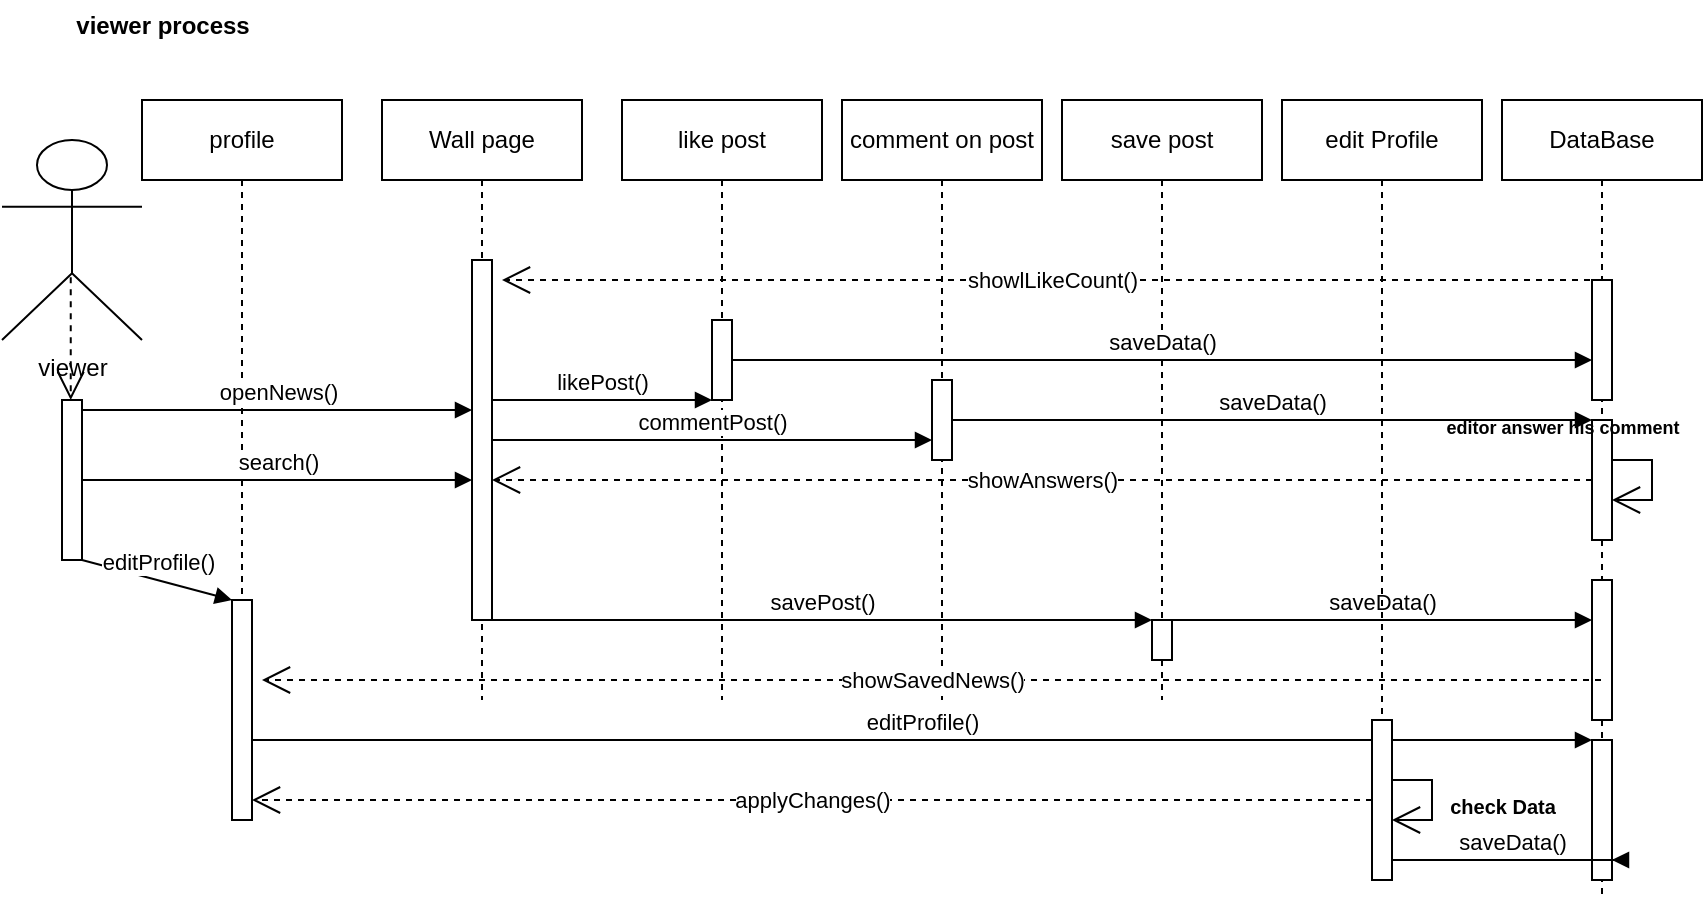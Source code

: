 <mxfile version="22.1.2" type="device">
  <diagram name="Page-1" id="2YBvvXClWsGukQMizWep">
    <mxGraphModel dx="1091" dy="638" grid="1" gridSize="10" guides="1" tooltips="1" connect="1" arrows="1" fold="1" page="1" pageScale="1" pageWidth="850" pageHeight="1100" math="0" shadow="0">
      <root>
        <mxCell id="0" />
        <mxCell id="1" parent="0" />
        <mxCell id="aM9ryv3xv72pqoxQDRHE-5" value="like post" style="shape=umlLifeline;perimeter=lifelinePerimeter;whiteSpace=wrap;html=1;container=0;dropTarget=0;collapsible=0;recursiveResize=0;outlineConnect=0;portConstraint=eastwest;newEdgeStyle={&quot;edgeStyle&quot;:&quot;elbowEdgeStyle&quot;,&quot;elbow&quot;:&quot;vertical&quot;,&quot;curved&quot;:0,&quot;rounded&quot;:0};" parent="1" vertex="1">
          <mxGeometry x="310" y="80" width="100" height="300" as="geometry" />
        </mxCell>
        <mxCell id="GGzS38Ivq8n9D-Uw0Yp3-26" value="" style="html=1;points=[];perimeter=orthogonalPerimeter;outlineConnect=0;targetShapes=umlLifeline;portConstraint=eastwest;newEdgeStyle={&quot;edgeStyle&quot;:&quot;elbowEdgeStyle&quot;,&quot;elbow&quot;:&quot;vertical&quot;,&quot;curved&quot;:0,&quot;rounded&quot;:0};" parent="aM9ryv3xv72pqoxQDRHE-5" vertex="1">
          <mxGeometry x="45" y="110" width="10" height="40" as="geometry" />
        </mxCell>
        <mxCell id="GGzS38Ivq8n9D-Uw0Yp3-1" value="viewer" style="shape=umlActor;verticalLabelPosition=bottom;verticalAlign=top;html=1;" parent="1" vertex="1">
          <mxGeometry y="100" width="70" height="100" as="geometry" />
        </mxCell>
        <mxCell id="GGzS38Ivq8n9D-Uw0Yp3-3" value="Wall page" style="shape=umlLifeline;perimeter=lifelinePerimeter;whiteSpace=wrap;html=1;container=0;dropTarget=0;collapsible=0;recursiveResize=0;outlineConnect=0;portConstraint=eastwest;newEdgeStyle={&quot;edgeStyle&quot;:&quot;elbowEdgeStyle&quot;,&quot;elbow&quot;:&quot;vertical&quot;,&quot;curved&quot;:0,&quot;rounded&quot;:0};" parent="1" vertex="1">
          <mxGeometry x="190" y="80" width="100" height="300" as="geometry" />
        </mxCell>
        <mxCell id="GGzS38Ivq8n9D-Uw0Yp3-4" value="" style="html=1;points=[];perimeter=orthogonalPerimeter;outlineConnect=0;targetShapes=umlLifeline;portConstraint=eastwest;newEdgeStyle={&quot;edgeStyle&quot;:&quot;elbowEdgeStyle&quot;,&quot;elbow&quot;:&quot;vertical&quot;,&quot;curved&quot;:0,&quot;rounded&quot;:0};" parent="GGzS38Ivq8n9D-Uw0Yp3-3" vertex="1">
          <mxGeometry x="45" y="80" width="10" height="180" as="geometry" />
        </mxCell>
        <mxCell id="GGzS38Ivq8n9D-Uw0Yp3-7" value="DataBase" style="shape=umlLifeline;perimeter=lifelinePerimeter;whiteSpace=wrap;html=1;container=0;dropTarget=0;collapsible=0;recursiveResize=0;outlineConnect=0;portConstraint=eastwest;newEdgeStyle={&quot;edgeStyle&quot;:&quot;elbowEdgeStyle&quot;,&quot;elbow&quot;:&quot;vertical&quot;,&quot;curved&quot;:0,&quot;rounded&quot;:0};" parent="1" vertex="1">
          <mxGeometry x="750" y="80" width="100" height="400" as="geometry" />
        </mxCell>
        <mxCell id="GGzS38Ivq8n9D-Uw0Yp3-8" value="" style="html=1;points=[];perimeter=orthogonalPerimeter;outlineConnect=0;targetShapes=umlLifeline;portConstraint=eastwest;newEdgeStyle={&quot;edgeStyle&quot;:&quot;elbowEdgeStyle&quot;,&quot;elbow&quot;:&quot;vertical&quot;,&quot;curved&quot;:0,&quot;rounded&quot;:0};" parent="GGzS38Ivq8n9D-Uw0Yp3-7" vertex="1">
          <mxGeometry x="45" y="90" width="10" height="60" as="geometry" />
        </mxCell>
        <mxCell id="6WL3IbIIbwPyeIrug8rS-26" value="" style="html=1;points=[];perimeter=orthogonalPerimeter;outlineConnect=0;targetShapes=umlLifeline;portConstraint=eastwest;newEdgeStyle={&quot;edgeStyle&quot;:&quot;elbowEdgeStyle&quot;,&quot;elbow&quot;:&quot;vertical&quot;,&quot;curved&quot;:0,&quot;rounded&quot;:0};" parent="GGzS38Ivq8n9D-Uw0Yp3-7" vertex="1">
          <mxGeometry x="45" y="160" width="10" height="60" as="geometry" />
        </mxCell>
        <mxCell id="6WL3IbIIbwPyeIrug8rS-27" value="" style="html=1;points=[];perimeter=orthogonalPerimeter;outlineConnect=0;targetShapes=umlLifeline;portConstraint=eastwest;newEdgeStyle={&quot;edgeStyle&quot;:&quot;elbowEdgeStyle&quot;,&quot;elbow&quot;:&quot;vertical&quot;,&quot;curved&quot;:0,&quot;rounded&quot;:0};" parent="GGzS38Ivq8n9D-Uw0Yp3-7" vertex="1">
          <mxGeometry x="45" y="240" width="10" height="70" as="geometry" />
        </mxCell>
        <mxCell id="6WL3IbIIbwPyeIrug8rS-32" value="" style="endArrow=open;endFill=1;endSize=12;html=1;rounded=0;" parent="GGzS38Ivq8n9D-Uw0Yp3-7" source="6WL3IbIIbwPyeIrug8rS-26" target="6WL3IbIIbwPyeIrug8rS-26" edge="1">
          <mxGeometry width="160" relative="1" as="geometry">
            <mxPoint x="-280" y="420" as="sourcePoint" />
            <mxPoint x="-120" y="420" as="targetPoint" />
          </mxGeometry>
        </mxCell>
        <mxCell id="6WL3IbIIbwPyeIrug8rS-38" value="" style="html=1;points=[];perimeter=orthogonalPerimeter;outlineConnect=0;targetShapes=umlLifeline;portConstraint=eastwest;newEdgeStyle={&quot;edgeStyle&quot;:&quot;elbowEdgeStyle&quot;,&quot;elbow&quot;:&quot;vertical&quot;,&quot;curved&quot;:0,&quot;rounded&quot;:0};" parent="GGzS38Ivq8n9D-Uw0Yp3-7" vertex="1">
          <mxGeometry x="45" y="320" width="10" height="70" as="geometry" />
        </mxCell>
        <mxCell id="GGzS38Ivq8n9D-Uw0Yp3-9" value="" style="html=1;points=[[0,0,0,0,5],[0,1,0,0,-5],[1,0,0,0,5],[1,1,0,0,-5]];perimeter=orthogonalPerimeter;outlineConnect=0;targetShapes=umlLifeline;portConstraint=eastwest;newEdgeStyle={&quot;curved&quot;:0,&quot;rounded&quot;:0};" parent="1" vertex="1">
          <mxGeometry x="30" y="230" width="10" height="80" as="geometry" />
        </mxCell>
        <mxCell id="GGzS38Ivq8n9D-Uw0Yp3-12" value="" style="endArrow=open;endSize=12;dashed=1;html=1;rounded=0;exitX=0.491;exitY=0.686;exitDx=0;exitDy=0;exitPerimeter=0;" parent="1" source="GGzS38Ivq8n9D-Uw0Yp3-1" target="GGzS38Ivq8n9D-Uw0Yp3-9" edge="1">
          <mxGeometry width="160" relative="1" as="geometry">
            <mxPoint x="340" y="310" as="sourcePoint" />
            <mxPoint x="500" y="310" as="targetPoint" />
          </mxGeometry>
        </mxCell>
        <mxCell id="GGzS38Ivq8n9D-Uw0Yp3-31" value="viewer process" style="text;align=center;fontStyle=1;verticalAlign=middle;spacingLeft=3;spacingRight=3;strokeColor=none;rotatable=0;points=[[0,0.5],[1,0.5]];portConstraint=eastwest;html=1;" parent="1" vertex="1">
          <mxGeometry x="40" y="30" width="80" height="26" as="geometry" />
        </mxCell>
        <mxCell id="6WL3IbIIbwPyeIrug8rS-5" value="comment on post" style="shape=umlLifeline;perimeter=lifelinePerimeter;whiteSpace=wrap;html=1;container=0;dropTarget=0;collapsible=0;recursiveResize=0;outlineConnect=0;portConstraint=eastwest;newEdgeStyle={&quot;edgeStyle&quot;:&quot;elbowEdgeStyle&quot;,&quot;elbow&quot;:&quot;vertical&quot;,&quot;curved&quot;:0,&quot;rounded&quot;:0};" parent="1" vertex="1">
          <mxGeometry x="420" y="80" width="100" height="300" as="geometry" />
        </mxCell>
        <mxCell id="6WL3IbIIbwPyeIrug8rS-6" value="" style="html=1;points=[];perimeter=orthogonalPerimeter;outlineConnect=0;targetShapes=umlLifeline;portConstraint=eastwest;newEdgeStyle={&quot;edgeStyle&quot;:&quot;elbowEdgeStyle&quot;,&quot;elbow&quot;:&quot;vertical&quot;,&quot;curved&quot;:0,&quot;rounded&quot;:0};" parent="6WL3IbIIbwPyeIrug8rS-5" vertex="1">
          <mxGeometry x="45" y="140" width="10" height="40" as="geometry" />
        </mxCell>
        <mxCell id="6WL3IbIIbwPyeIrug8rS-7" value="save post" style="shape=umlLifeline;perimeter=lifelinePerimeter;whiteSpace=wrap;html=1;container=0;dropTarget=0;collapsible=0;recursiveResize=0;outlineConnect=0;portConstraint=eastwest;newEdgeStyle={&quot;edgeStyle&quot;:&quot;elbowEdgeStyle&quot;,&quot;elbow&quot;:&quot;vertical&quot;,&quot;curved&quot;:0,&quot;rounded&quot;:0};" parent="1" vertex="1">
          <mxGeometry x="530" y="80" width="100" height="300" as="geometry" />
        </mxCell>
        <mxCell id="6WL3IbIIbwPyeIrug8rS-8" value="" style="html=1;points=[];perimeter=orthogonalPerimeter;outlineConnect=0;targetShapes=umlLifeline;portConstraint=eastwest;newEdgeStyle={&quot;edgeStyle&quot;:&quot;elbowEdgeStyle&quot;,&quot;elbow&quot;:&quot;vertical&quot;,&quot;curved&quot;:0,&quot;rounded&quot;:0};" parent="6WL3IbIIbwPyeIrug8rS-7" vertex="1">
          <mxGeometry x="45" y="260" width="10" height="20" as="geometry" />
        </mxCell>
        <mxCell id="6WL3IbIIbwPyeIrug8rS-11" value="likePost()" style="html=1;verticalAlign=bottom;endArrow=block;curved=0;rounded=0;" parent="1" source="GGzS38Ivq8n9D-Uw0Yp3-4" target="GGzS38Ivq8n9D-Uw0Yp3-26" edge="1">
          <mxGeometry width="80" relative="1" as="geometry">
            <mxPoint x="390" y="220" as="sourcePoint" />
            <mxPoint x="470" y="220" as="targetPoint" />
          </mxGeometry>
        </mxCell>
        <mxCell id="6WL3IbIIbwPyeIrug8rS-12" value="commentPost()" style="html=1;verticalAlign=bottom;endArrow=block;curved=0;rounded=0;" parent="1" source="GGzS38Ivq8n9D-Uw0Yp3-4" target="6WL3IbIIbwPyeIrug8rS-6" edge="1">
          <mxGeometry width="80" relative="1" as="geometry">
            <mxPoint x="305" y="240" as="sourcePoint" />
            <mxPoint x="405" y="240" as="targetPoint" />
            <Array as="points">
              <mxPoint x="400" y="250" />
            </Array>
          </mxGeometry>
        </mxCell>
        <mxCell id="6WL3IbIIbwPyeIrug8rS-13" value="savePost()" style="html=1;verticalAlign=bottom;endArrow=block;curved=0;rounded=0;" parent="1" source="GGzS38Ivq8n9D-Uw0Yp3-4" target="6WL3IbIIbwPyeIrug8rS-8" edge="1">
          <mxGeometry width="80" relative="1" as="geometry">
            <mxPoint x="325" y="340" as="sourcePoint" />
            <mxPoint x="425" y="340" as="targetPoint" />
          </mxGeometry>
        </mxCell>
        <mxCell id="6WL3IbIIbwPyeIrug8rS-17" value="profile" style="shape=umlLifeline;perimeter=lifelinePerimeter;whiteSpace=wrap;html=1;container=0;dropTarget=0;collapsible=0;recursiveResize=0;outlineConnect=0;portConstraint=eastwest;newEdgeStyle={&quot;edgeStyle&quot;:&quot;elbowEdgeStyle&quot;,&quot;elbow&quot;:&quot;vertical&quot;,&quot;curved&quot;:0,&quot;rounded&quot;:0};" parent="1" vertex="1">
          <mxGeometry x="70" y="80" width="100" height="360" as="geometry" />
        </mxCell>
        <mxCell id="6WL3IbIIbwPyeIrug8rS-18" value="" style="html=1;points=[];perimeter=orthogonalPerimeter;outlineConnect=0;targetShapes=umlLifeline;portConstraint=eastwest;newEdgeStyle={&quot;edgeStyle&quot;:&quot;elbowEdgeStyle&quot;,&quot;elbow&quot;:&quot;vertical&quot;,&quot;curved&quot;:0,&quot;rounded&quot;:0};" parent="6WL3IbIIbwPyeIrug8rS-17" vertex="1">
          <mxGeometry x="45" y="250" width="10" height="110" as="geometry" />
        </mxCell>
        <mxCell id="6WL3IbIIbwPyeIrug8rS-20" value="openNews()" style="html=1;verticalAlign=bottom;endArrow=block;curved=0;rounded=0;exitX=1;exitY=0;exitDx=0;exitDy=5;exitPerimeter=0;" parent="1" source="GGzS38Ivq8n9D-Uw0Yp3-9" target="GGzS38Ivq8n9D-Uw0Yp3-4" edge="1">
          <mxGeometry width="80" relative="1" as="geometry">
            <mxPoint x="70" y="245" as="sourcePoint" />
            <mxPoint x="295" y="245" as="targetPoint" />
          </mxGeometry>
        </mxCell>
        <mxCell id="6WL3IbIIbwPyeIrug8rS-21" value="search()" style="html=1;verticalAlign=bottom;endArrow=block;curved=0;rounded=0;" parent="1" source="GGzS38Ivq8n9D-Uw0Yp3-9" target="GGzS38Ivq8n9D-Uw0Yp3-4" edge="1">
          <mxGeometry width="80" relative="1" as="geometry">
            <mxPoint x="70" y="280" as="sourcePoint" />
            <mxPoint x="295" y="280" as="targetPoint" />
          </mxGeometry>
        </mxCell>
        <mxCell id="6WL3IbIIbwPyeIrug8rS-24" value="saveData()" style="html=1;verticalAlign=bottom;endArrow=block;curved=0;rounded=0;" parent="1" source="GGzS38Ivq8n9D-Uw0Yp3-26" target="GGzS38Ivq8n9D-Uw0Yp3-8" edge="1">
          <mxGeometry width="80" relative="1" as="geometry">
            <mxPoint x="410" y="210" as="sourcePoint" />
            <mxPoint x="790" y="210" as="targetPoint" />
            <Array as="points">
              <mxPoint x="560" y="210" />
            </Array>
          </mxGeometry>
        </mxCell>
        <mxCell id="6WL3IbIIbwPyeIrug8rS-25" value="showlLikeCount()" style="endArrow=open;endSize=12;dashed=1;html=1;rounded=0;" parent="1" edge="1">
          <mxGeometry width="160" relative="1" as="geometry">
            <mxPoint x="800" y="170" as="sourcePoint" />
            <mxPoint x="250" y="170" as="targetPoint" />
          </mxGeometry>
        </mxCell>
        <mxCell id="6WL3IbIIbwPyeIrug8rS-29" value="saveData()" style="html=1;verticalAlign=bottom;endArrow=block;curved=0;rounded=0;" parent="1" source="6WL3IbIIbwPyeIrug8rS-8" target="6WL3IbIIbwPyeIrug8rS-27" edge="1">
          <mxGeometry width="80" relative="1" as="geometry">
            <mxPoint x="650" y="340" as="sourcePoint" />
            <mxPoint x="790" y="340" as="targetPoint" />
            <Array as="points">
              <mxPoint x="695" y="340" />
            </Array>
          </mxGeometry>
        </mxCell>
        <mxCell id="6WL3IbIIbwPyeIrug8rS-30" value="showSavedNews()" style="endArrow=open;endSize=12;dashed=1;html=1;rounded=0;" parent="1" edge="1">
          <mxGeometry width="160" relative="1" as="geometry">
            <mxPoint x="799.5" y="370.0" as="sourcePoint" />
            <mxPoint x="130" y="370" as="targetPoint" />
          </mxGeometry>
        </mxCell>
        <mxCell id="6WL3IbIIbwPyeIrug8rS-31" value="saveData()" style="html=1;verticalAlign=bottom;endArrow=block;curved=0;rounded=0;" parent="1" source="6WL3IbIIbwPyeIrug8rS-6" target="6WL3IbIIbwPyeIrug8rS-26" edge="1">
          <mxGeometry width="80" relative="1" as="geometry">
            <mxPoint x="415" y="220" as="sourcePoint" />
            <mxPoint x="795" y="220" as="targetPoint" />
            <Array as="points">
              <mxPoint x="570" y="240" />
            </Array>
          </mxGeometry>
        </mxCell>
        <mxCell id="6WL3IbIIbwPyeIrug8rS-33" value="&lt;font style=&quot;font-size: 9px;&quot;&gt;editor&amp;nbsp;answer his comment&lt;/font&gt;" style="text;align=center;fontStyle=1;verticalAlign=middle;spacingLeft=3;spacingRight=3;strokeColor=none;rotatable=0;points=[[0,0.5],[1,0.5]];portConstraint=eastwest;html=1;" parent="1" vertex="1">
          <mxGeometry x="740" y="230" width="80" height="26" as="geometry" />
        </mxCell>
        <mxCell id="6WL3IbIIbwPyeIrug8rS-34" value="showAnswers()" style="endArrow=open;endSize=12;dashed=1;html=1;rounded=0;" parent="1" source="6WL3IbIIbwPyeIrug8rS-26" edge="1" target="GGzS38Ivq8n9D-Uw0Yp3-4">
          <mxGeometry width="160" relative="1" as="geometry">
            <mxPoint x="785" y="290" as="sourcePoint" />
            <mxPoint x="295" y="290" as="targetPoint" />
          </mxGeometry>
        </mxCell>
        <mxCell id="6WL3IbIIbwPyeIrug8rS-35" value="editProfile()" style="html=1;verticalAlign=bottom;endArrow=block;curved=0;rounded=0;" parent="1" source="GGzS38Ivq8n9D-Uw0Yp3-9" target="6WL3IbIIbwPyeIrug8rS-18" edge="1">
          <mxGeometry width="80" relative="1" as="geometry">
            <mxPoint x="50" y="440" as="sourcePoint" />
            <mxPoint x="275" y="440" as="targetPoint" />
          </mxGeometry>
        </mxCell>
        <mxCell id="6WL3IbIIbwPyeIrug8rS-37" value="editProfile()" style="html=1;verticalAlign=bottom;endArrow=block;curved=0;rounded=0;" parent="1" edge="1" target="6WL3IbIIbwPyeIrug8rS-38" source="6WL3IbIIbwPyeIrug8rS-18">
          <mxGeometry width="80" relative="1" as="geometry">
            <mxPoint x="175" y="410" as="sourcePoint" />
            <mxPoint x="745" y="410" as="targetPoint" />
          </mxGeometry>
        </mxCell>
        <mxCell id="6WL3IbIIbwPyeIrug8rS-39" value="edit Profile" style="shape=umlLifeline;perimeter=lifelinePerimeter;whiteSpace=wrap;html=1;container=0;dropTarget=0;collapsible=0;recursiveResize=0;outlineConnect=0;portConstraint=eastwest;newEdgeStyle={&quot;edgeStyle&quot;:&quot;elbowEdgeStyle&quot;,&quot;elbow&quot;:&quot;vertical&quot;,&quot;curved&quot;:0,&quot;rounded&quot;:0};" parent="1" vertex="1">
          <mxGeometry x="640" y="80" width="100" height="390" as="geometry" />
        </mxCell>
        <mxCell id="6WL3IbIIbwPyeIrug8rS-40" value="" style="html=1;points=[];perimeter=orthogonalPerimeter;outlineConnect=0;targetShapes=umlLifeline;portConstraint=eastwest;newEdgeStyle={&quot;edgeStyle&quot;:&quot;elbowEdgeStyle&quot;,&quot;elbow&quot;:&quot;vertical&quot;,&quot;curved&quot;:0,&quot;rounded&quot;:0};" parent="6WL3IbIIbwPyeIrug8rS-39" vertex="1">
          <mxGeometry x="45" y="310" width="10" height="80" as="geometry" />
        </mxCell>
        <mxCell id="6WL3IbIIbwPyeIrug8rS-41" value="" style="endArrow=open;endFill=1;endSize=12;html=1;rounded=0;" parent="6WL3IbIIbwPyeIrug8rS-39" source="6WL3IbIIbwPyeIrug8rS-40" target="6WL3IbIIbwPyeIrug8rS-40" edge="1">
          <mxGeometry width="160" relative="1" as="geometry">
            <mxPoint x="-150" y="490" as="sourcePoint" />
            <mxPoint x="10" y="490" as="targetPoint" />
          </mxGeometry>
        </mxCell>
        <mxCell id="6WL3IbIIbwPyeIrug8rS-42" value="&lt;font size=&quot;1&quot;&gt;check Data&lt;/font&gt;" style="text;align=center;fontStyle=1;verticalAlign=middle;spacingLeft=3;spacingRight=3;strokeColor=none;rotatable=0;points=[[0,0.5],[1,0.5]];portConstraint=eastwest;html=1;" parent="1" vertex="1">
          <mxGeometry x="710" y="420" width="80" height="26" as="geometry" />
        </mxCell>
        <mxCell id="6WL3IbIIbwPyeIrug8rS-43" value="saveData()" style="html=1;verticalAlign=bottom;endArrow=block;curved=0;rounded=0;" parent="1" source="6WL3IbIIbwPyeIrug8rS-40" target="6WL3IbIIbwPyeIrug8rS-38" edge="1">
          <mxGeometry width="80" relative="1" as="geometry">
            <mxPoint x="730" y="510" as="sourcePoint" />
            <mxPoint x="830" y="510" as="targetPoint" />
            <Array as="points">
              <mxPoint x="810" y="460" />
            </Array>
          </mxGeometry>
        </mxCell>
        <mxCell id="6WL3IbIIbwPyeIrug8rS-44" value="applyChanges()" style="endArrow=open;endSize=12;dashed=1;html=1;rounded=0;" parent="1" source="6WL3IbIIbwPyeIrug8rS-40" target="6WL3IbIIbwPyeIrug8rS-18" edge="1">
          <mxGeometry width="160" relative="1" as="geometry">
            <mxPoint x="820" y="520" as="sourcePoint" />
            <mxPoint x="140" y="520" as="targetPoint" />
          </mxGeometry>
        </mxCell>
      </root>
    </mxGraphModel>
  </diagram>
</mxfile>
